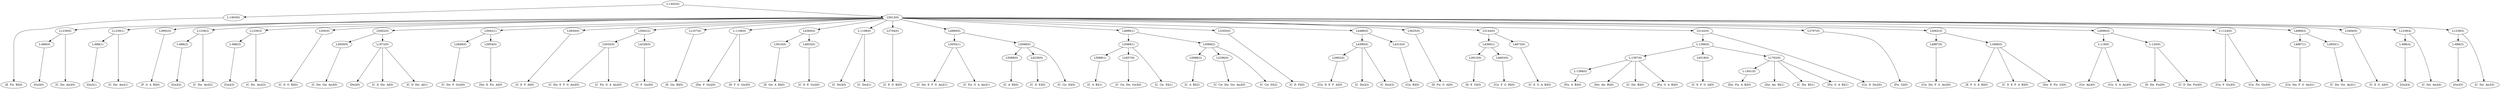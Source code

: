digraph sample{
"L-1403(0)"->"[E  Fis  B](0)"
"L-686(0)"->"[Gis](0)"
"L1239(0)"->"[C  Dis  Ais](0)"
"L1239(0)"->"L-686(0)"
"L-686(1)"->"[Gis](1)"
"L1239(1)"->"[C  Dis  Ais](1)"
"L1239(1)"->"L-686(1)"
"L3992(0)"->"[F  G  A  B](0)"
"L-686(2)"->"[Gis](2)"
"L1239(2)"->"[C  Dis  Ais](2)"
"L1239(2)"->"L-686(2)"
"L-686(3)"->"[Gis](3)"
"L1239(3)"->"[C  Dis  Ais](3)"
"L1239(3)"->"L-686(3)"
"L500(0)"->"[C  D  G  B](0)"
"L2850(0)"->"[C  Dis  Gis  Ais](0)"
"L1972(0)"->"[Dis](0)"
"L1972(0)"->"[C  D  Dis  A](0)"
"L1972(0)"->"[C  D  Dis  A](1)"
"L5062(0)"->"L2850(0)"
"L5062(0)"->"L1972(0)"
"L2849(0)"->"[C  Dis  F  Gis](0)"
"L3954(0)"->"[Dis  E  Fis  A](0)"
"L5062(1)"->"L2849(0)"
"L5062(1)"->"L3954(0)"
"L3830(0)"->"[C  E  F  A](0)"
"L5055(0)"->"[C  Dis  E  F  G  Ais](0)"
"L5055(0)"->"[C  Fis  G  A  Ais](0)"
"L4328(0)"->"[C  F  Gis](0)"
"L5062(2)"->"L5055(0)"
"L5062(2)"->"L4328(0)"
"L1257(0)"->"[E  Gis  B](0)"
"L-1106(0)"->"[Dis  F  Gis](0)"
"L-1106(0)"->"[D  F  G  Gis](0)"
"L3914(0)"->"[E  Gis  A  B](0)"
"L4653(0)"->"[C  D  E  Gis](0)"
"L4360(0)"->"L3914(0)"
"L4360(0)"->"L4653(0)"
"L-1108(0)"->"[C  Dis](0)"
"L-1108(0)"->"[C  Dis](1)"
"L3704(0)"->"[C  E  G  B](0)"
"L5055(1)"->"[C  Dis  E  F  G  Ais](1)"
"L5055(1)"->"[C  Fis  G  A  Ais](1)"
"L5088(0)"->"[C  A  B](0)"
"L4230(0)"->"[C  D  E](0)"
"L5089(0)"->"L5088(0)"
"L5089(0)"->"L4230(0)"
"L5089(0)"->"[C  Cis  D](0)"
"L4889(0)"->"L5055(1)"
"L4889(0)"->"L5089(0)"
"L5088(1)"->"[C  A  B](1)"
"L3457(0)"->"[C  Cis  Dis  Gis](0)"
"L5089(1)"->"L5088(1)"
"L5089(1)"->"L3457(0)"
"L5089(1)"->"[C  Cis  D](1)"
"L5088(2)"->"[C  A  B](2)"
"L2296(0)"->"[C  Cis  Dis  Gis  Ais](0)"
"L5089(2)"->"L5088(2)"
"L5089(2)"->"L2296(0)"
"L5089(2)"->"[C  Cis  D](2)"
"L4889(1)"->"L5089(1)"
"L4889(1)"->"L5089(2)"
"L3305(0)"->"[C  D  F](0)"
"L2662(0)"->"[Cis  D  E  F  A](0)"
"L4390(0)"->"[C  Dis](2)"
"L4390(0)"->"L2662(0)"
"L4390(0)"->"[C  Dis](3)"
"L4315(0)"->"[Cis  B](0)"
"L4488(0)"->"L4390(0)"
"L4488(0)"->"L4315(0)"
"L3625(0)"->"[D  Fis  G  A](0)"
"L3913(0)"->"[D  E  G](0)"
"L4663(0)"->"[Cis  F  G  B](0)"
"L4360(1)"->"L3913(0)"
"L4360(1)"->"L4663(0)"
"L4873(0)"->"[C  E  G  A  B](0)"
"L5144(0)"->"L4360(1)"
"L5144(0)"->"L4873(0)"
"L-1398(0)"->"[Fis  A  B](0)"
"L-1397(0)"->"[Dis  Ais  B](0)"
"L-1397(0)"->"[C  Dis  B](0)"
"L-1397(0)"->"L-1398(0)"
"L-1397(0)"->"[Fis  G  A  B](0)"
"L4518(0)"->"[C  E  F  G  A](0)"
"L-1401(0)"->"[Dis  Fis  A  B](0)"
"L1762(0)"->"[Dis  Ais  B](1)"
"L1762(0)"->"[C  Dis  B](1)"
"L1762(0)"->"L-1401(0)"
"L1762(0)"->"[Fis  G  A  B](1)"
"L-1396(0)"->"L-1397(0)"
"L-1396(0)"->"L4518(0)"
"L-1396(0)"->"L1762(0)"
"L5142(0)"->"L-1396(0)"
"L5142(0)"->"[Cis  D  Dis](0)"
"L3797(0)"->"[Fis  G](0)"
"L4887(0)"->"[Cis  Dis  F  G  Ais](0)"
"L1668(0)"->"[E  F  G  A  B](0)"
"L1668(0)"->"[C  D  E  F  A  B](0)"
"L1668(0)"->"[Dis  E  Fis  G](0)"
"L5062(3)"->"L4887(0)"
"L5062(3)"->"L1668(0)"
"L-119(0)"->"[Cis  Ais](0)"
"L-119(0)"->"[Cis  G  A  Ais](0)"
"L-120(0)"->"[D  Dis  Fis](0)"
"L-120(0)"->"[C  D  Dis  Fis](0)"
"L4996(0)"->"L-119(0)"
"L4996(0)"->"L-120(0)"
"L-1124(0)"->"[Cis  F  Gis](0)"
"L-1124(0)"->"[Cis  Fis  Gis](0)"
"L4887(1)"->"[Cis  Dis  F  G  Ais](1)"
"L2850(1)"->"[C  Dis  Gis  Ais](1)"
"L4889(2)"->"L4887(1)"
"L4889(2)"->"L2850(1)"
"L3494(0)"->"[C  E  G  A](0)"
"L-686(4)"->"[Gis](4)"
"L1239(4)"->"[C  Dis  Ais](4)"
"L1239(4)"->"L-686(4)"
"L-686(5)"->"[Gis](5)"
"L1239(5)"->"[C  Dis  Ais](5)"
"L1239(5)"->"L-686(5)"
"L5013(0)"->"L1239(0)"
"L5013(0)"->"L1239(1)"
"L5013(0)"->"L3992(0)"
"L5013(0)"->"L1239(2)"
"L5013(0)"->"L1239(3)"
"L5013(0)"->"L500(0)"
"L5013(0)"->"L5062(0)"
"L5013(0)"->"L5062(1)"
"L5013(0)"->"L3830(0)"
"L5013(0)"->"L5062(2)"
"L5013(0)"->"L1257(0)"
"L5013(0)"->"L-1106(0)"
"L5013(0)"->"L4360(0)"
"L5013(0)"->"L-1108(0)"
"L5013(0)"->"L3704(0)"
"L5013(0)"->"L4889(0)"
"L5013(0)"->"L4889(1)"
"L5013(0)"->"L3305(0)"
"L5013(0)"->"L4488(0)"
"L5013(0)"->"L3625(0)"
"L5013(0)"->"L5144(0)"
"L5013(0)"->"L5142(0)"
"L5013(0)"->"L3797(0)"
"L5013(0)"->"L5062(3)"
"L5013(0)"->"L4996(0)"
"L5013(0)"->"L-1124(0)"
"L5013(0)"->"L4889(2)"
"L5013(0)"->"L3494(0)"
"L5013(0)"->"L1239(4)"
"L5013(0)"->"L1239(5)"
"L-1402(0)"->"L-1403(0)"
"L-1402(0)"->"L5013(0)"
{rank = min; "L-1402(0)"}
{rank = same; "L-1403(0)"; "L5013(0)";}
{rank = same; "L1239(0)"; "L1239(1)"; "L3992(0)"; "L1239(2)"; "L1239(3)"; "L500(0)"; "L5062(0)"; "L5062(1)"; "L3830(0)"; "L5062(2)"; "L1257(0)"; "L-1106(0)"; "L4360(0)"; "L-1108(0)"; "L3704(0)"; "L4889(0)"; "L4889(1)"; "L3305(0)"; "L4488(0)"; "L3625(0)"; "L5144(0)"; "L5142(0)"; "L3797(0)"; "L5062(3)"; "L4996(0)"; "L-1124(0)"; "L4889(2)"; "L3494(0)"; "L1239(4)"; "L1239(5)";}
{rank = same; "L-686(0)"; "L-686(1)"; "L-686(2)"; "L-686(3)"; "L2850(0)"; "L1972(0)"; "L2849(0)"; "L3954(0)"; "L5055(0)"; "L4328(0)"; "L3914(0)"; "L4653(0)"; "L5055(1)"; "L5089(0)"; "L5089(1)"; "L5089(2)"; "L4390(0)"; "L4315(0)"; "L4360(1)"; "L4873(0)"; "L-1396(0)"; "L4887(0)"; "L1668(0)"; "L-119(0)"; "L-120(0)"; "L4887(1)"; "L2850(1)"; "L-686(4)"; "L-686(5)";}
{rank = same; "L5088(0)"; "L4230(0)"; "L5088(1)"; "L3457(0)"; "L5088(2)"; "L2296(0)"; "L2662(0)"; "L3913(0)"; "L4663(0)"; "L-1397(0)"; "L4518(0)"; "L1762(0)";}
{rank = same; "L-1398(0)"; "L-1401(0)";}
{rank = max; "[C  A  B](0)"; "[C  A  B](1)"; "[C  A  B](2)"; "[C  Cis  D](0)"; "[C  Cis  D](1)"; "[C  Cis  D](2)"; "[C  Cis  Dis  Gis  Ais](0)"; "[C  Cis  Dis  Gis](0)"; "[C  D  Dis  A](0)"; "[C  D  Dis  A](1)"; "[C  D  Dis  Fis](0)"; "[C  D  E  F  A  B](0)"; "[C  D  E  Gis](0)"; "[C  D  E](0)"; "[C  D  F](0)"; "[C  D  G  B](0)"; "[C  Dis  Ais](0)"; "[C  Dis  Ais](1)"; "[C  Dis  Ais](2)"; "[C  Dis  Ais](3)"; "[C  Dis  Ais](4)"; "[C  Dis  Ais](5)"; "[C  Dis  B](0)"; "[C  Dis  B](1)"; "[C  Dis  E  F  G  Ais](0)"; "[C  Dis  E  F  G  Ais](1)"; "[C  Dis  F  Gis](0)"; "[C  Dis  Gis  Ais](0)"; "[C  Dis  Gis  Ais](1)"; "[C  Dis](0)"; "[C  Dis](1)"; "[C  Dis](2)"; "[C  Dis](3)"; "[C  E  F  A](0)"; "[C  E  F  G  A](0)"; "[C  E  G  A  B](0)"; "[C  E  G  A](0)"; "[C  E  G  B](0)"; "[C  F  Gis](0)"; "[C  Fis  G  A  Ais](0)"; "[C  Fis  G  A  Ais](1)"; "[Cis  Ais](0)"; "[Cis  B](0)"; "[Cis  D  Dis](0)"; "[Cis  D  E  F  A](0)"; "[Cis  Dis  F  G  Ais](0)"; "[Cis  Dis  F  G  Ais](1)"; "[Cis  F  G  B](0)"; "[Cis  F  Gis](0)"; "[Cis  Fis  Gis](0)"; "[Cis  G  A  Ais](0)"; "[D  Dis  Fis](0)"; "[D  E  G](0)"; "[D  F  G  Gis](0)"; "[D  Fis  G  A](0)"; "[Dis  Ais  B](0)"; "[Dis  Ais  B](1)"; "[Dis  E  Fis  A](0)"; "[Dis  E  Fis  G](0)"; "[Dis  F  Gis](0)"; "[Dis  Fis  A  B](0)"; "[Dis](0)"; "[E  F  G  A  B](0)"; "[E  Fis  B](0)"; "[E  Gis  A  B](0)"; "[E  Gis  B](0)"; "[F  G  A  B](0)"; "[Fis  A  B](0)"; "[Fis  G  A  B](0)"; "[Fis  G  A  B](1)"; "[Fis  G](0)"; "[Gis](0)"; "[Gis](1)"; "[Gis](2)"; "[Gis](3)"; "[Gis](4)"; "[Gis](5)";}
}